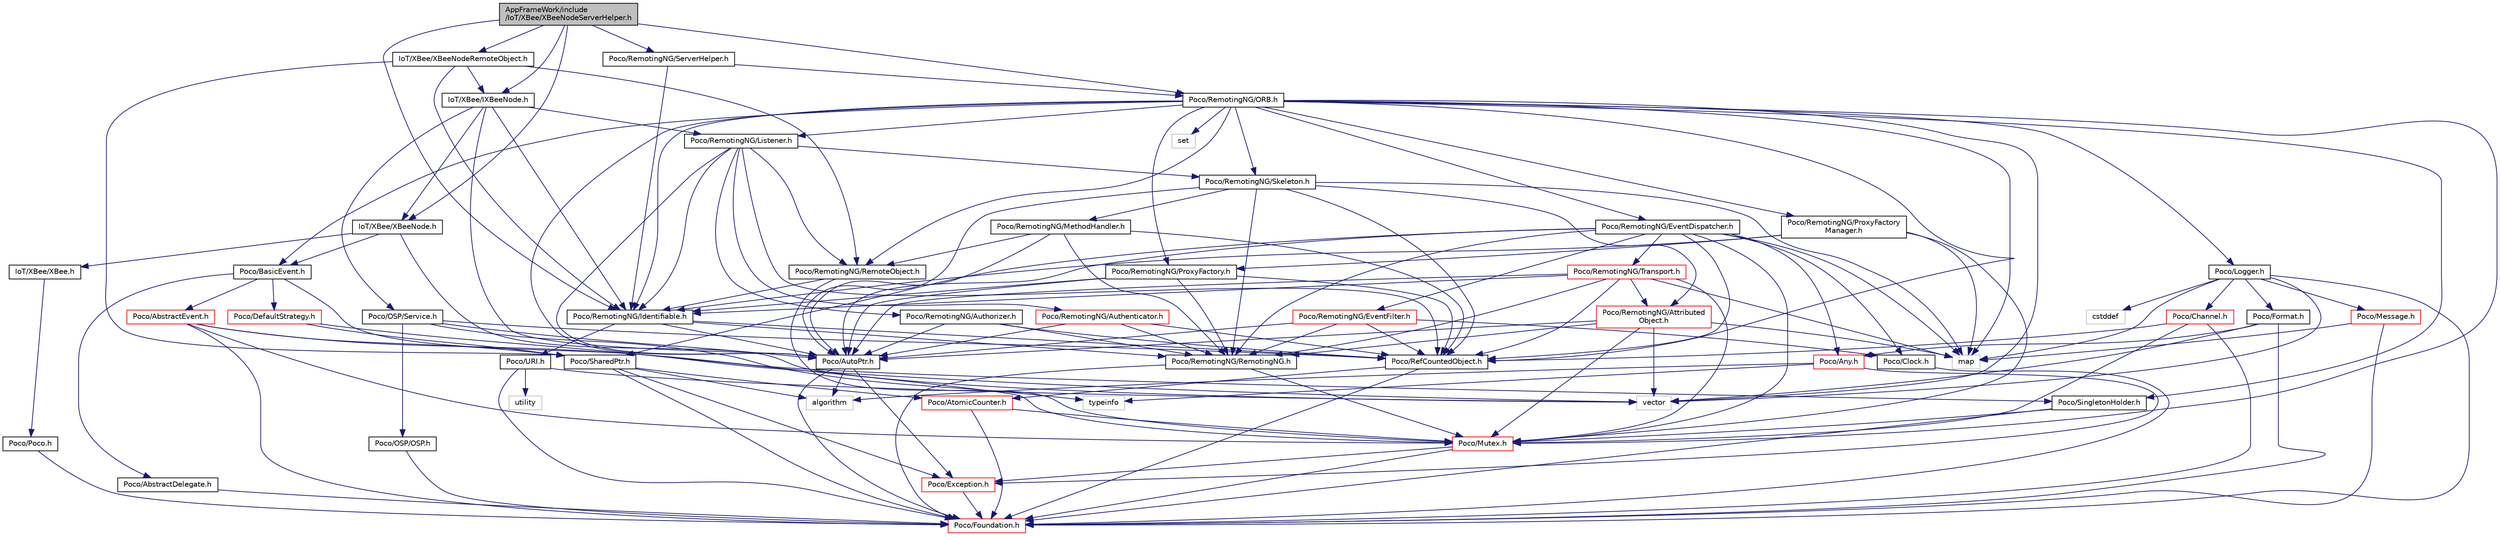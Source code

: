 digraph "AppFrameWork/include/IoT/XBee/XBeeNodeServerHelper.h"
{
 // LATEX_PDF_SIZE
  edge [fontname="Helvetica",fontsize="10",labelfontname="Helvetica",labelfontsize="10"];
  node [fontname="Helvetica",fontsize="10",shape=record];
  Node1 [label="AppFrameWork/include\l/IoT/XBee/XBeeNodeServerHelper.h",height=0.2,width=0.4,color="black", fillcolor="grey75", style="filled", fontcolor="black",tooltip=" "];
  Node1 -> Node2 [color="midnightblue",fontsize="10",style="solid"];
  Node2 [label="IoT/XBee/IXBeeNode.h",height=0.2,width=0.4,color="black", fillcolor="white", style="filled",URL="$IXBeeNode_8h.html",tooltip=" "];
  Node2 -> Node3 [color="midnightblue",fontsize="10",style="solid"];
  Node3 [label="IoT/XBee/XBeeNode.h",height=0.2,width=0.4,color="black", fillcolor="white", style="filled",URL="$XBeeNode_8h.html",tooltip=" "];
  Node3 -> Node4 [color="midnightblue",fontsize="10",style="solid"];
  Node4 [label="IoT/XBee/XBee.h",height=0.2,width=0.4,color="black", fillcolor="white", style="filled",URL="$XBee_8h.html",tooltip=" "];
  Node4 -> Node5 [color="midnightblue",fontsize="10",style="solid"];
  Node5 [label="Poco/Poco.h",height=0.2,width=0.4,color="black", fillcolor="white", style="filled",URL="$Poco_8h.html",tooltip=" "];
  Node5 -> Node6 [color="midnightblue",fontsize="10",style="solid"];
  Node6 [label="Poco/Foundation.h",height=0.2,width=0.4,color="red", fillcolor="white", style="filled",URL="$Foundation_8h.html",tooltip=" "];
  Node3 -> Node15 [color="midnightblue",fontsize="10",style="solid"];
  Node15 [label="Poco/BasicEvent.h",height=0.2,width=0.4,color="black", fillcolor="white", style="filled",URL="$BasicEvent_8h.html",tooltip=" "];
  Node15 -> Node16 [color="midnightblue",fontsize="10",style="solid"];
  Node16 [label="Poco/AbstractEvent.h",height=0.2,width=0.4,color="red", fillcolor="white", style="filled",URL="$AbstractEvent_8h.html",tooltip=" "];
  Node16 -> Node6 [color="midnightblue",fontsize="10",style="solid"];
  Node16 -> Node17 [color="midnightblue",fontsize="10",style="solid"];
  Node17 [label="Poco/SingletonHolder.h",height=0.2,width=0.4,color="black", fillcolor="white", style="filled",URL="$SingletonHolder_8h.html",tooltip=" "];
  Node17 -> Node6 [color="midnightblue",fontsize="10",style="solid"];
  Node17 -> Node18 [color="midnightblue",fontsize="10",style="solid"];
  Node18 [label="Poco/Mutex.h",height=0.2,width=0.4,color="red", fillcolor="white", style="filled",URL="$Mutex_8h.html",tooltip=" "];
  Node18 -> Node6 [color="midnightblue",fontsize="10",style="solid"];
  Node18 -> Node19 [color="midnightblue",fontsize="10",style="solid"];
  Node19 [label="Poco/Exception.h",height=0.2,width=0.4,color="red", fillcolor="white", style="filled",URL="$Exception_8h.html",tooltip=" "];
  Node19 -> Node6 [color="midnightblue",fontsize="10",style="solid"];
  Node16 -> Node25 [color="midnightblue",fontsize="10",style="solid"];
  Node25 [label="Poco/SharedPtr.h",height=0.2,width=0.4,color="black", fillcolor="white", style="filled",URL="$SharedPtr_8h.html",tooltip=" "];
  Node25 -> Node6 [color="midnightblue",fontsize="10",style="solid"];
  Node25 -> Node19 [color="midnightblue",fontsize="10",style="solid"];
  Node25 -> Node26 [color="midnightblue",fontsize="10",style="solid"];
  Node26 [label="Poco/AtomicCounter.h",height=0.2,width=0.4,color="red", fillcolor="white", style="filled",URL="$AtomicCounter_8h.html",tooltip=" "];
  Node26 -> Node6 [color="midnightblue",fontsize="10",style="solid"];
  Node26 -> Node18 [color="midnightblue",fontsize="10",style="solid"];
  Node25 -> Node29 [color="midnightblue",fontsize="10",style="solid"];
  Node29 [label="algorithm",height=0.2,width=0.4,color="grey75", fillcolor="white", style="filled",tooltip=" "];
  Node16 -> Node18 [color="midnightblue",fontsize="10",style="solid"];
  Node15 -> Node63 [color="midnightblue",fontsize="10",style="solid"];
  Node63 [label="Poco/DefaultStrategy.h",height=0.2,width=0.4,color="red", fillcolor="white", style="filled",URL="$DefaultStrategy_8h.html",tooltip=" "];
  Node63 -> Node25 [color="midnightblue",fontsize="10",style="solid"];
  Node63 -> Node61 [color="midnightblue",fontsize="10",style="solid"];
  Node61 [label="vector",height=0.2,width=0.4,color="grey75", fillcolor="white", style="filled",tooltip=" "];
  Node15 -> Node65 [color="midnightblue",fontsize="10",style="solid"];
  Node65 [label="Poco/AbstractDelegate.h",height=0.2,width=0.4,color="black", fillcolor="white", style="filled",URL="$AbstractDelegate_8h.html",tooltip=" "];
  Node65 -> Node6 [color="midnightblue",fontsize="10",style="solid"];
  Node15 -> Node18 [color="midnightblue",fontsize="10",style="solid"];
  Node3 -> Node61 [color="midnightblue",fontsize="10",style="solid"];
  Node2 -> Node38 [color="midnightblue",fontsize="10",style="solid"];
  Node38 [label="Poco/AutoPtr.h",height=0.2,width=0.4,color="black", fillcolor="white", style="filled",URL="$AutoPtr_8h.html",tooltip=" "];
  Node38 -> Node6 [color="midnightblue",fontsize="10",style="solid"];
  Node38 -> Node19 [color="midnightblue",fontsize="10",style="solid"];
  Node38 -> Node29 [color="midnightblue",fontsize="10",style="solid"];
  Node2 -> Node66 [color="midnightblue",fontsize="10",style="solid"];
  Node66 [label="Poco/OSP/Service.h",height=0.2,width=0.4,color="black", fillcolor="white", style="filled",URL="$Service_8h.html",tooltip=" "];
  Node66 -> Node67 [color="midnightblue",fontsize="10",style="solid"];
  Node67 [label="Poco/OSP/OSP.h",height=0.2,width=0.4,color="black", fillcolor="white", style="filled",URL="$OSP_8h.html",tooltip=" "];
  Node67 -> Node6 [color="midnightblue",fontsize="10",style="solid"];
  Node66 -> Node34 [color="midnightblue",fontsize="10",style="solid"];
  Node34 [label="Poco/RefCountedObject.h",height=0.2,width=0.4,color="black", fillcolor="white", style="filled",URL="$RefCountedObject_8h.html",tooltip=" "];
  Node34 -> Node6 [color="midnightblue",fontsize="10",style="solid"];
  Node34 -> Node26 [color="midnightblue",fontsize="10",style="solid"];
  Node66 -> Node38 [color="midnightblue",fontsize="10",style="solid"];
  Node66 -> Node59 [color="midnightblue",fontsize="10",style="solid"];
  Node59 [label="typeinfo",height=0.2,width=0.4,color="grey75", fillcolor="white", style="filled",tooltip=" "];
  Node2 -> Node68 [color="midnightblue",fontsize="10",style="solid"];
  Node68 [label="Poco/RemotingNG/Identifiable.h",height=0.2,width=0.4,color="black", fillcolor="white", style="filled",URL="$Identifiable_8h.html",tooltip=" "];
  Node68 -> Node69 [color="midnightblue",fontsize="10",style="solid"];
  Node69 [label="Poco/RemotingNG/RemotingNG.h",height=0.2,width=0.4,color="black", fillcolor="white", style="filled",URL="$RemotingNG_8h.html",tooltip=" "];
  Node69 -> Node6 [color="midnightblue",fontsize="10",style="solid"];
  Node69 -> Node18 [color="midnightblue",fontsize="10",style="solid"];
  Node68 -> Node34 [color="midnightblue",fontsize="10",style="solid"];
  Node68 -> Node38 [color="midnightblue",fontsize="10",style="solid"];
  Node68 -> Node70 [color="midnightblue",fontsize="10",style="solid"];
  Node70 [label="Poco/URI.h",height=0.2,width=0.4,color="black", fillcolor="white", style="filled",URL="$URI_8h.html",tooltip=" "];
  Node70 -> Node6 [color="midnightblue",fontsize="10",style="solid"];
  Node70 -> Node61 [color="midnightblue",fontsize="10",style="solid"];
  Node70 -> Node71 [color="midnightblue",fontsize="10",style="solid"];
  Node71 [label="utility",height=0.2,width=0.4,color="grey75", fillcolor="white", style="filled",tooltip=" "];
  Node2 -> Node72 [color="midnightblue",fontsize="10",style="solid"];
  Node72 [label="Poco/RemotingNG/Listener.h",height=0.2,width=0.4,color="black", fillcolor="white", style="filled",URL="$Listener_8h.html",tooltip=" "];
  Node72 -> Node68 [color="midnightblue",fontsize="10",style="solid"];
  Node72 -> Node73 [color="midnightblue",fontsize="10",style="solid"];
  Node73 [label="Poco/RemotingNG/RemoteObject.h",height=0.2,width=0.4,color="black", fillcolor="white", style="filled",URL="$RemoteObject_8h.html",tooltip=" "];
  Node73 -> Node68 [color="midnightblue",fontsize="10",style="solid"];
  Node73 -> Node18 [color="midnightblue",fontsize="10",style="solid"];
  Node72 -> Node74 [color="midnightblue",fontsize="10",style="solid"];
  Node74 [label="Poco/RemotingNG/Skeleton.h",height=0.2,width=0.4,color="black", fillcolor="white", style="filled",URL="$Skeleton_8h.html",tooltip=" "];
  Node74 -> Node69 [color="midnightblue",fontsize="10",style="solid"];
  Node74 -> Node75 [color="midnightblue",fontsize="10",style="solid"];
  Node75 [label="Poco/RemotingNG/Attributed\lObject.h",height=0.2,width=0.4,color="red", fillcolor="white", style="filled",URL="$AttributedObject_8h.html",tooltip=" "];
  Node75 -> Node69 [color="midnightblue",fontsize="10",style="solid"];
  Node75 -> Node38 [color="midnightblue",fontsize="10",style="solid"];
  Node75 -> Node18 [color="midnightblue",fontsize="10",style="solid"];
  Node75 -> Node61 [color="midnightblue",fontsize="10",style="solid"];
  Node75 -> Node55 [color="midnightblue",fontsize="10",style="solid"];
  Node55 [label="map",height=0.2,width=0.4,color="grey75", fillcolor="white", style="filled",tooltip=" "];
  Node74 -> Node76 [color="midnightblue",fontsize="10",style="solid"];
  Node76 [label="Poco/RemotingNG/MethodHandler.h",height=0.2,width=0.4,color="black", fillcolor="white", style="filled",URL="$MethodHandler_8h.html",tooltip=" "];
  Node76 -> Node69 [color="midnightblue",fontsize="10",style="solid"];
  Node76 -> Node73 [color="midnightblue",fontsize="10",style="solid"];
  Node76 -> Node34 [color="midnightblue",fontsize="10",style="solid"];
  Node76 -> Node38 [color="midnightblue",fontsize="10",style="solid"];
  Node74 -> Node34 [color="midnightblue",fontsize="10",style="solid"];
  Node74 -> Node38 [color="midnightblue",fontsize="10",style="solid"];
  Node74 -> Node55 [color="midnightblue",fontsize="10",style="solid"];
  Node72 -> Node77 [color="midnightblue",fontsize="10",style="solid"];
  Node77 [label="Poco/RemotingNG/Authenticator.h",height=0.2,width=0.4,color="red", fillcolor="white", style="filled",URL="$Authenticator_8h.html",tooltip=" "];
  Node77 -> Node69 [color="midnightblue",fontsize="10",style="solid"];
  Node77 -> Node34 [color="midnightblue",fontsize="10",style="solid"];
  Node77 -> Node38 [color="midnightblue",fontsize="10",style="solid"];
  Node72 -> Node79 [color="midnightblue",fontsize="10",style="solid"];
  Node79 [label="Poco/RemotingNG/Authorizer.h",height=0.2,width=0.4,color="black", fillcolor="white", style="filled",URL="$Authorizer_8h.html",tooltip=" "];
  Node79 -> Node69 [color="midnightblue",fontsize="10",style="solid"];
  Node79 -> Node34 [color="midnightblue",fontsize="10",style="solid"];
  Node79 -> Node38 [color="midnightblue",fontsize="10",style="solid"];
  Node72 -> Node34 [color="midnightblue",fontsize="10",style="solid"];
  Node72 -> Node38 [color="midnightblue",fontsize="10",style="solid"];
  Node1 -> Node3 [color="midnightblue",fontsize="10",style="solid"];
  Node1 -> Node80 [color="midnightblue",fontsize="10",style="solid"];
  Node80 [label="IoT/XBee/XBeeNodeRemoteObject.h",height=0.2,width=0.4,color="black", fillcolor="white", style="filled",URL="$XBeeNodeRemoteObject_8h.html",tooltip=" "];
  Node80 -> Node2 [color="midnightblue",fontsize="10",style="solid"];
  Node80 -> Node68 [color="midnightblue",fontsize="10",style="solid"];
  Node80 -> Node73 [color="midnightblue",fontsize="10",style="solid"];
  Node80 -> Node25 [color="midnightblue",fontsize="10",style="solid"];
  Node1 -> Node68 [color="midnightblue",fontsize="10",style="solid"];
  Node1 -> Node81 [color="midnightblue",fontsize="10",style="solid"];
  Node81 [label="Poco/RemotingNG/ORB.h",height=0.2,width=0.4,color="black", fillcolor="white", style="filled",URL="$ORB_8h.html",tooltip=" "];
  Node81 -> Node68 [color="midnightblue",fontsize="10",style="solid"];
  Node81 -> Node74 [color="midnightblue",fontsize="10",style="solid"];
  Node81 -> Node73 [color="midnightblue",fontsize="10",style="solid"];
  Node81 -> Node82 [color="midnightblue",fontsize="10",style="solid"];
  Node82 [label="Poco/RemotingNG/EventDispatcher.h",height=0.2,width=0.4,color="black", fillcolor="white", style="filled",URL="$RemotingNG_2EventDispatcher_8h.html",tooltip=" "];
  Node82 -> Node69 [color="midnightblue",fontsize="10",style="solid"];
  Node82 -> Node83 [color="midnightblue",fontsize="10",style="solid"];
  Node83 [label="Poco/RemotingNG/Transport.h",height=0.2,width=0.4,color="red", fillcolor="white", style="filled",URL="$Transport_8h.html",tooltip=" "];
  Node83 -> Node69 [color="midnightblue",fontsize="10",style="solid"];
  Node83 -> Node75 [color="midnightblue",fontsize="10",style="solid"];
  Node83 -> Node68 [color="midnightblue",fontsize="10",style="solid"];
  Node83 -> Node34 [color="midnightblue",fontsize="10",style="solid"];
  Node83 -> Node38 [color="midnightblue",fontsize="10",style="solid"];
  Node83 -> Node18 [color="midnightblue",fontsize="10",style="solid"];
  Node83 -> Node55 [color="midnightblue",fontsize="10",style="solid"];
  Node82 -> Node86 [color="midnightblue",fontsize="10",style="solid"];
  Node86 [label="Poco/RemotingNG/EventFilter.h",height=0.2,width=0.4,color="red", fillcolor="white", style="filled",URL="$EventFilter_8h.html",tooltip=" "];
  Node86 -> Node69 [color="midnightblue",fontsize="10",style="solid"];
  Node86 -> Node34 [color="midnightblue",fontsize="10",style="solid"];
  Node86 -> Node38 [color="midnightblue",fontsize="10",style="solid"];
  Node86 -> Node50 [color="midnightblue",fontsize="10",style="solid"];
  Node50 [label="Poco/Clock.h",height=0.2,width=0.4,color="black", fillcolor="white", style="filled",URL="$Clock_8h.html",tooltip=" "];
  Node50 -> Node6 [color="midnightblue",fontsize="10",style="solid"];
  Node82 -> Node50 [color="midnightblue",fontsize="10",style="solid"];
  Node82 -> Node25 [color="midnightblue",fontsize="10",style="solid"];
  Node82 -> Node38 [color="midnightblue",fontsize="10",style="solid"];
  Node82 -> Node34 [color="midnightblue",fontsize="10",style="solid"];
  Node82 -> Node18 [color="midnightblue",fontsize="10",style="solid"];
  Node82 -> Node57 [color="midnightblue",fontsize="10",style="solid"];
  Node57 [label="Poco/Any.h",height=0.2,width=0.4,color="red", fillcolor="white", style="filled",URL="$Any_8h.html",tooltip=" "];
  Node57 -> Node19 [color="midnightblue",fontsize="10",style="solid"];
  Node57 -> Node29 [color="midnightblue",fontsize="10",style="solid"];
  Node57 -> Node59 [color="midnightblue",fontsize="10",style="solid"];
  Node82 -> Node55 [color="midnightblue",fontsize="10",style="solid"];
  Node81 -> Node89 [color="midnightblue",fontsize="10",style="solid"];
  Node89 [label="Poco/RemotingNG/ProxyFactory\lManager.h",height=0.2,width=0.4,color="black", fillcolor="white", style="filled",URL="$ProxyFactoryManager_8h.html",tooltip=" "];
  Node89 -> Node68 [color="midnightblue",fontsize="10",style="solid"];
  Node89 -> Node90 [color="midnightblue",fontsize="10",style="solid"];
  Node90 [label="Poco/RemotingNG/ProxyFactory.h",height=0.2,width=0.4,color="black", fillcolor="white", style="filled",URL="$ProxyFactory_8h.html",tooltip=" "];
  Node90 -> Node69 [color="midnightblue",fontsize="10",style="solid"];
  Node90 -> Node68 [color="midnightblue",fontsize="10",style="solid"];
  Node90 -> Node34 [color="midnightblue",fontsize="10",style="solid"];
  Node90 -> Node38 [color="midnightblue",fontsize="10",style="solid"];
  Node89 -> Node18 [color="midnightblue",fontsize="10",style="solid"];
  Node89 -> Node55 [color="midnightblue",fontsize="10",style="solid"];
  Node81 -> Node90 [color="midnightblue",fontsize="10",style="solid"];
  Node81 -> Node72 [color="midnightblue",fontsize="10",style="solid"];
  Node81 -> Node34 [color="midnightblue",fontsize="10",style="solid"];
  Node81 -> Node15 [color="midnightblue",fontsize="10",style="solid"];
  Node81 -> Node38 [color="midnightblue",fontsize="10",style="solid"];
  Node81 -> Node46 [color="midnightblue",fontsize="10",style="solid"];
  Node46 [label="Poco/Logger.h",height=0.2,width=0.4,color="black", fillcolor="white", style="filled",URL="$Logger_8h.html",tooltip=" "];
  Node46 -> Node6 [color="midnightblue",fontsize="10",style="solid"];
  Node46 -> Node47 [color="midnightblue",fontsize="10",style="solid"];
  Node47 [label="Poco/Channel.h",height=0.2,width=0.4,color="red", fillcolor="white", style="filled",URL="$Channel_8h.html",tooltip=" "];
  Node47 -> Node6 [color="midnightblue",fontsize="10",style="solid"];
  Node47 -> Node18 [color="midnightblue",fontsize="10",style="solid"];
  Node47 -> Node34 [color="midnightblue",fontsize="10",style="solid"];
  Node46 -> Node52 [color="midnightblue",fontsize="10",style="solid"];
  Node52 [label="Poco/Message.h",height=0.2,width=0.4,color="red", fillcolor="white", style="filled",URL="$Message_8h.html",tooltip=" "];
  Node52 -> Node6 [color="midnightblue",fontsize="10",style="solid"];
  Node52 -> Node55 [color="midnightblue",fontsize="10",style="solid"];
  Node46 -> Node56 [color="midnightblue",fontsize="10",style="solid"];
  Node56 [label="Poco/Format.h",height=0.2,width=0.4,color="black", fillcolor="white", style="filled",URL="$Format_8h.html",tooltip=" "];
  Node56 -> Node6 [color="midnightblue",fontsize="10",style="solid"];
  Node56 -> Node57 [color="midnightblue",fontsize="10",style="solid"];
  Node56 -> Node61 [color="midnightblue",fontsize="10",style="solid"];
  Node46 -> Node55 [color="midnightblue",fontsize="10",style="solid"];
  Node46 -> Node61 [color="midnightblue",fontsize="10",style="solid"];
  Node46 -> Node10 [color="midnightblue",fontsize="10",style="solid"];
  Node10 [label="cstddef",height=0.2,width=0.4,color="grey75", fillcolor="white", style="filled",tooltip=" "];
  Node81 -> Node18 [color="midnightblue",fontsize="10",style="solid"];
  Node81 -> Node17 [color="midnightblue",fontsize="10",style="solid"];
  Node81 -> Node55 [color="midnightblue",fontsize="10",style="solid"];
  Node81 -> Node91 [color="midnightblue",fontsize="10",style="solid"];
  Node91 [label="set",height=0.2,width=0.4,color="grey75", fillcolor="white", style="filled",tooltip=" "];
  Node81 -> Node61 [color="midnightblue",fontsize="10",style="solid"];
  Node1 -> Node92 [color="midnightblue",fontsize="10",style="solid"];
  Node92 [label="Poco/RemotingNG/ServerHelper.h",height=0.2,width=0.4,color="black", fillcolor="white", style="filled",URL="$ServerHelper_8h.html",tooltip=" "];
  Node92 -> Node68 [color="midnightblue",fontsize="10",style="solid"];
  Node92 -> Node81 [color="midnightblue",fontsize="10",style="solid"];
}
